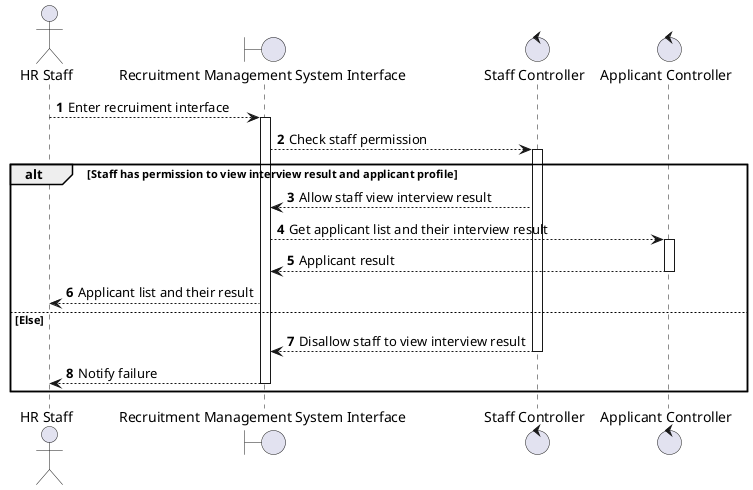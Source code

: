 @startuml "View interview result"
autonumber
actor "HR Staff" as Staff
boundary "Recruitment Management System Interface" as RMSI
control "Staff Controller" as SCtl
control "Applicant Controller" as ACtl 

Staff --> RMSI ++: Enter recruiment interface
RMSI --> SCtl ++: Check staff permission
alt Staff has permission to view interview result and applicant profile
SCtl --> RMSI: Allow staff view interview result
RMSI --> ACtl ++: Get applicant list and their interview result 
ACtl --> RMSI --: Applicant result
RMSI --> Staff: Applicant list and their result
else Else
SCtl --> RMSI --: Disallow staff to view interview result
RMSI --> Staff --: Notify failure
end
@enduml